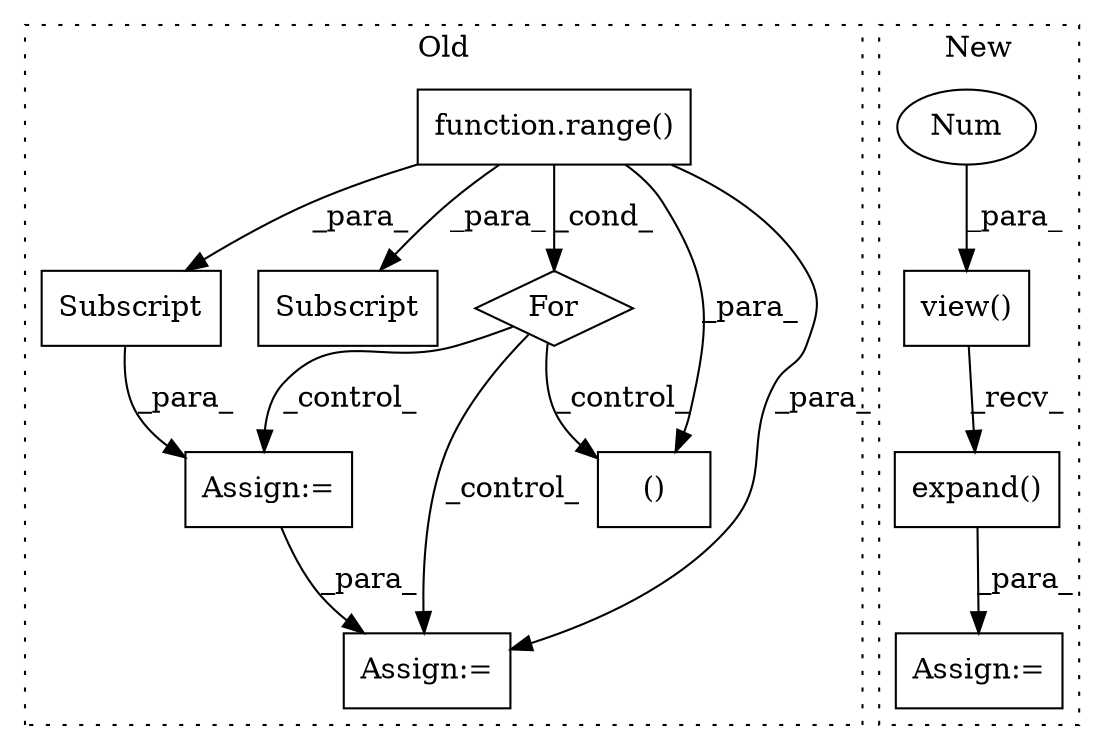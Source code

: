 digraph G {
subgraph cluster0 {
1 [label="function.range()" a="75" s="1456,1466" l="6,1" shape="box"];
4 [label="For" a="107" s="1447,1467" l="4,14" shape="diamond"];
6 [label="Subscript" a="63" s="1532,0" l="11,0" shape="box"];
7 [label="Assign:=" a="68" s="1484" l="3" shape="box"];
8 [label="Subscript" a="63" s="1487,0" l="12,0" shape="box"];
10 [label="()" a="54" s="1859" l="5" shape="box"];
11 [label="Assign:=" a="68" s="2232" l="4" shape="box"];
label = "Old";
style="dotted";
}
subgraph cluster1 {
2 [label="view()" a="75" s="2413,2430" l="7,1" shape="box"];
3 [label="Num" a="76" s="2426" l="1" shape="ellipse"];
5 [label="Assign:=" a="68" s="2735" l="3" shape="box"];
9 [label="expand()" a="75" s="2413,2449" l="26,1" shape="box"];
label = "New";
style="dotted";
}
1 -> 10 [label="_para_"];
1 -> 11 [label="_para_"];
1 -> 4 [label="_cond_"];
1 -> 6 [label="_para_"];
1 -> 8 [label="_para_"];
2 -> 9 [label="_recv_"];
3 -> 2 [label="_para_"];
4 -> 11 [label="_control_"];
4 -> 7 [label="_control_"];
4 -> 10 [label="_control_"];
7 -> 11 [label="_para_"];
8 -> 7 [label="_para_"];
9 -> 5 [label="_para_"];
}